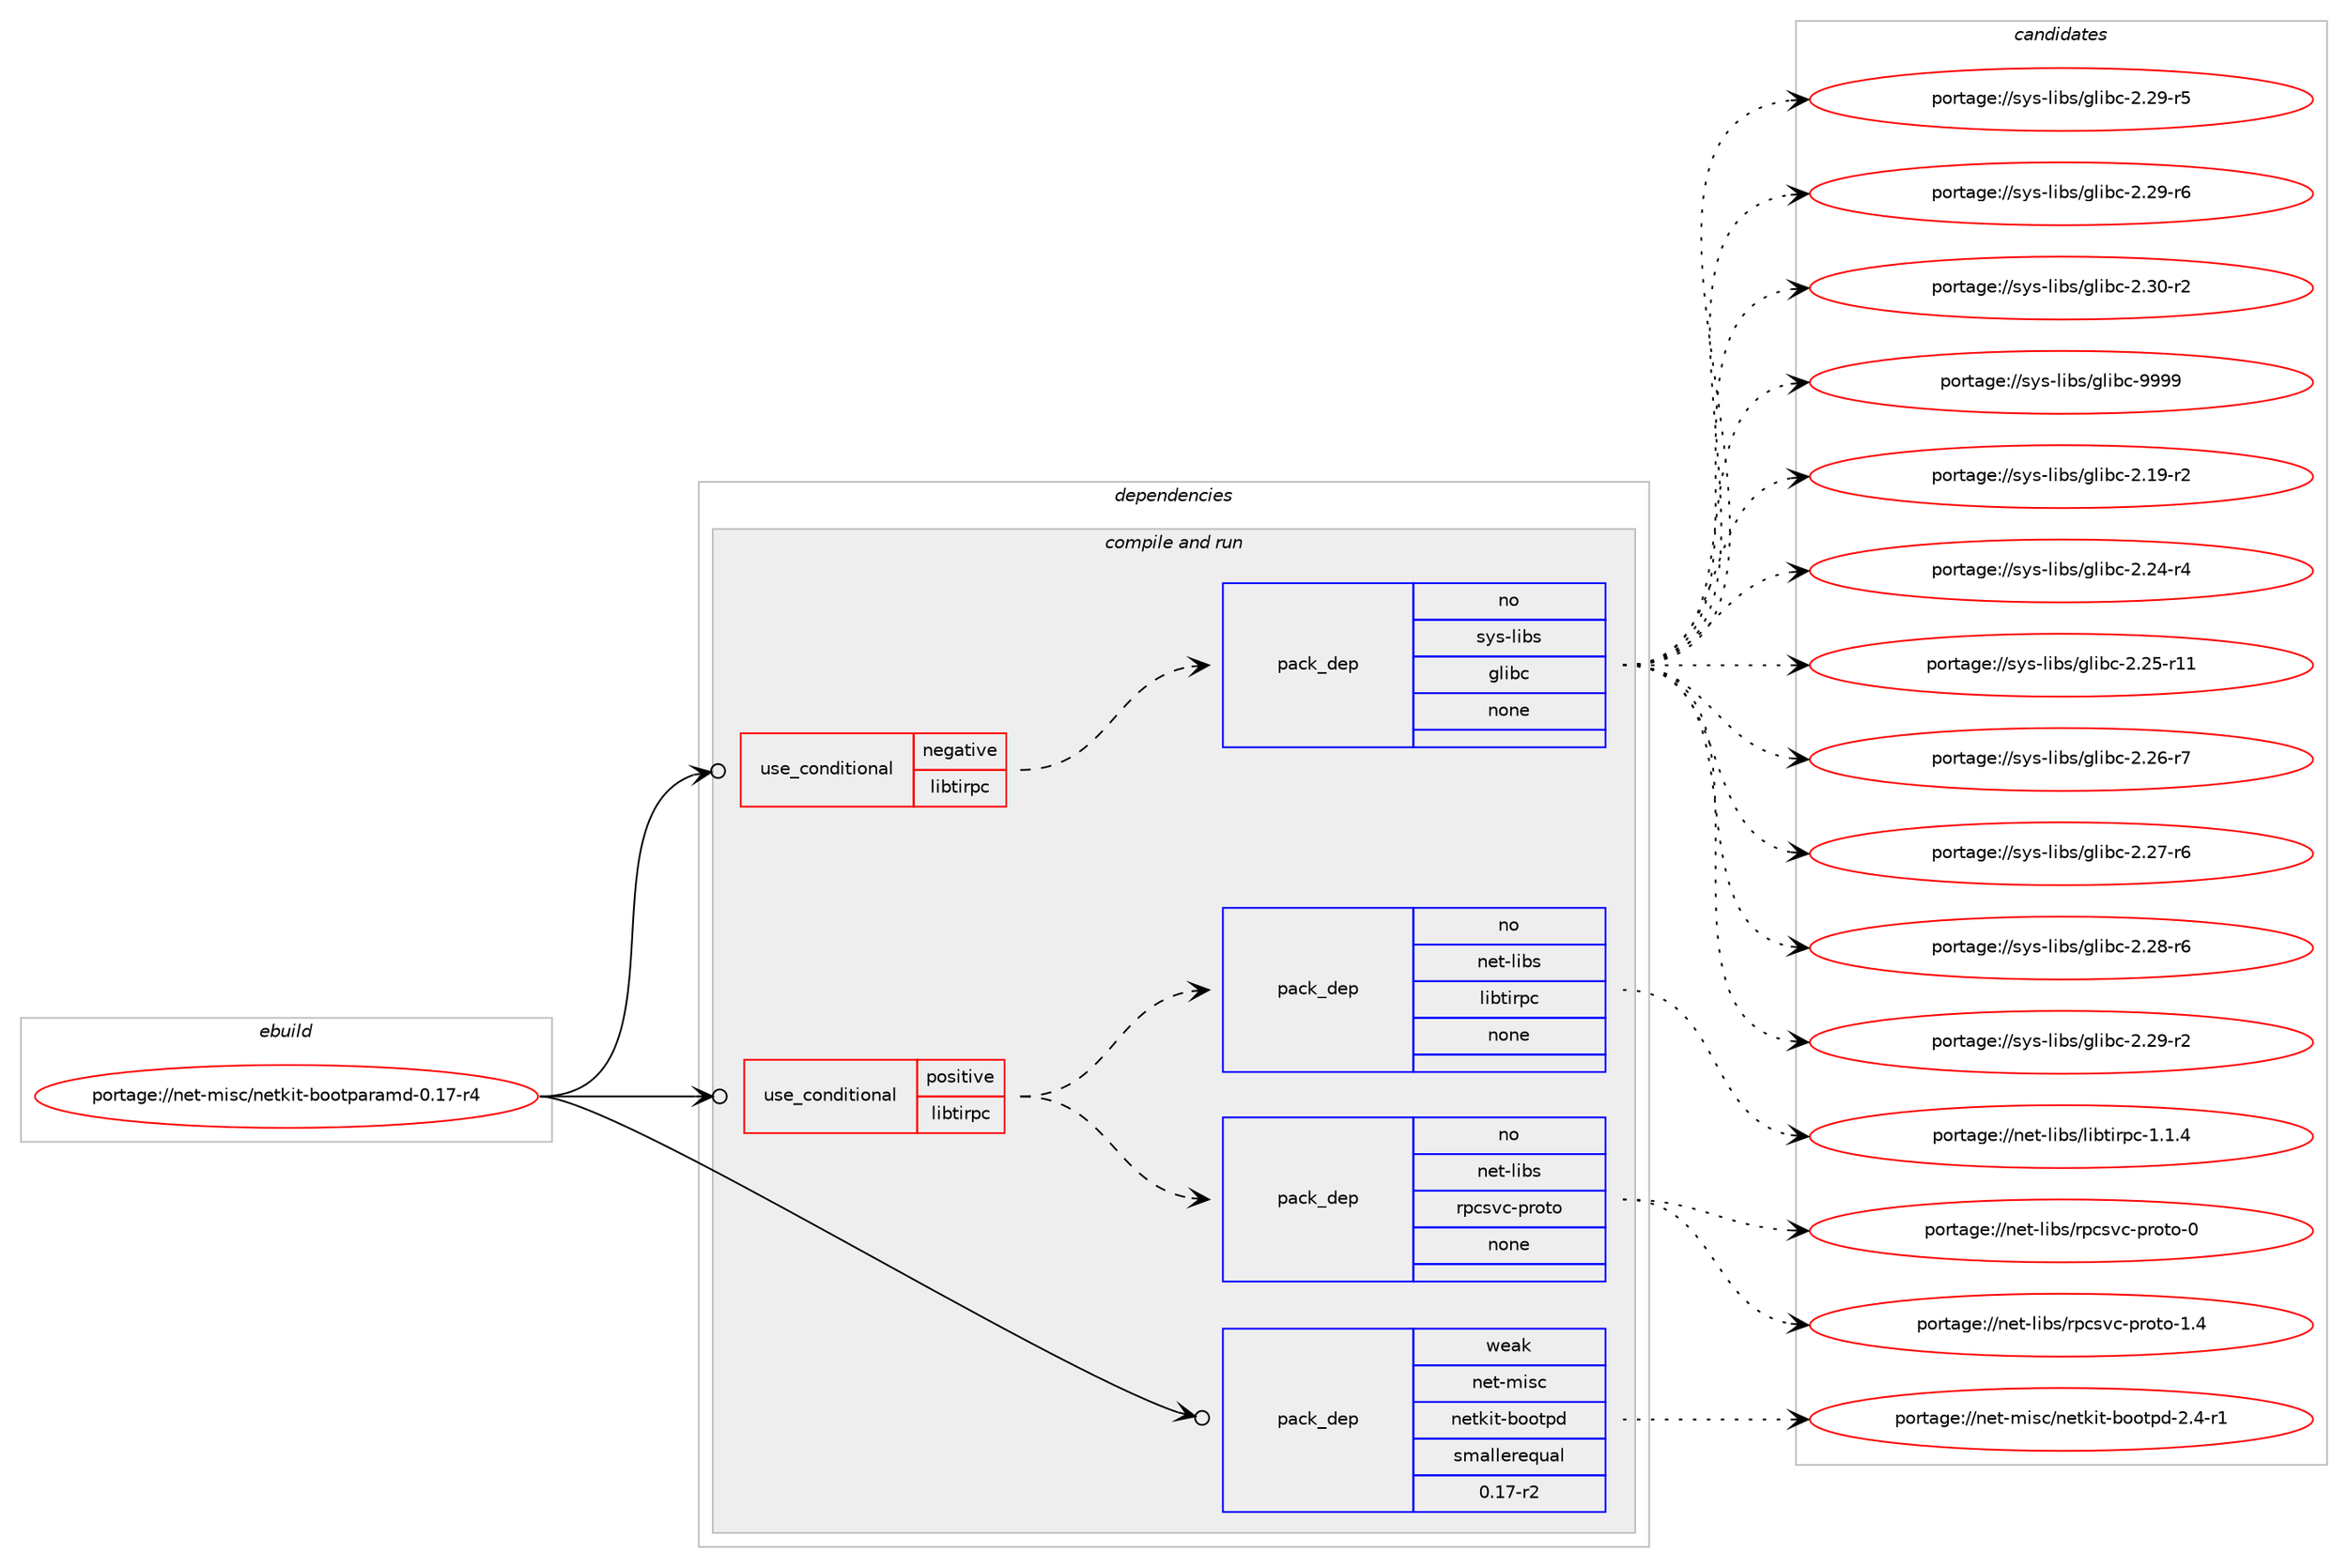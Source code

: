 digraph prolog {

# *************
# Graph options
# *************

newrank=true;
concentrate=true;
compound=true;
graph [rankdir=LR,fontname=Helvetica,fontsize=10,ranksep=1.5];#, ranksep=2.5, nodesep=0.2];
edge  [arrowhead=vee];
node  [fontname=Helvetica,fontsize=10];

# **********
# The ebuild
# **********

subgraph cluster_leftcol {
color=gray;
rank=same;
label=<<i>ebuild</i>>;
id [label="portage://net-misc/netkit-bootparamd-0.17-r4", color=red, width=4, href="../net-misc/netkit-bootparamd-0.17-r4.svg"];
}

# ****************
# The dependencies
# ****************

subgraph cluster_midcol {
color=gray;
label=<<i>dependencies</i>>;
subgraph cluster_compile {
fillcolor="#eeeeee";
style=filled;
label=<<i>compile</i>>;
}
subgraph cluster_compileandrun {
fillcolor="#eeeeee";
style=filled;
label=<<i>compile and run</i>>;
subgraph cond92005 {
dependency367682 [label=<<TABLE BORDER="0" CELLBORDER="1" CELLSPACING="0" CELLPADDING="4"><TR><TD ROWSPAN="3" CELLPADDING="10">use_conditional</TD></TR><TR><TD>negative</TD></TR><TR><TD>libtirpc</TD></TR></TABLE>>, shape=none, color=red];
subgraph pack269555 {
dependency367683 [label=<<TABLE BORDER="0" CELLBORDER="1" CELLSPACING="0" CELLPADDING="4" WIDTH="220"><TR><TD ROWSPAN="6" CELLPADDING="30">pack_dep</TD></TR><TR><TD WIDTH="110">no</TD></TR><TR><TD>sys-libs</TD></TR><TR><TD>glibc</TD></TR><TR><TD>none</TD></TR><TR><TD></TD></TR></TABLE>>, shape=none, color=blue];
}
dependency367682:e -> dependency367683:w [weight=20,style="dashed",arrowhead="vee"];
}
id:e -> dependency367682:w [weight=20,style="solid",arrowhead="odotvee"];
subgraph cond92006 {
dependency367684 [label=<<TABLE BORDER="0" CELLBORDER="1" CELLSPACING="0" CELLPADDING="4"><TR><TD ROWSPAN="3" CELLPADDING="10">use_conditional</TD></TR><TR><TD>positive</TD></TR><TR><TD>libtirpc</TD></TR></TABLE>>, shape=none, color=red];
subgraph pack269556 {
dependency367685 [label=<<TABLE BORDER="0" CELLBORDER="1" CELLSPACING="0" CELLPADDING="4" WIDTH="220"><TR><TD ROWSPAN="6" CELLPADDING="30">pack_dep</TD></TR><TR><TD WIDTH="110">no</TD></TR><TR><TD>net-libs</TD></TR><TR><TD>rpcsvc-proto</TD></TR><TR><TD>none</TD></TR><TR><TD></TD></TR></TABLE>>, shape=none, color=blue];
}
dependency367684:e -> dependency367685:w [weight=20,style="dashed",arrowhead="vee"];
subgraph pack269557 {
dependency367686 [label=<<TABLE BORDER="0" CELLBORDER="1" CELLSPACING="0" CELLPADDING="4" WIDTH="220"><TR><TD ROWSPAN="6" CELLPADDING="30">pack_dep</TD></TR><TR><TD WIDTH="110">no</TD></TR><TR><TD>net-libs</TD></TR><TR><TD>libtirpc</TD></TR><TR><TD>none</TD></TR><TR><TD></TD></TR></TABLE>>, shape=none, color=blue];
}
dependency367684:e -> dependency367686:w [weight=20,style="dashed",arrowhead="vee"];
}
id:e -> dependency367684:w [weight=20,style="solid",arrowhead="odotvee"];
subgraph pack269558 {
dependency367687 [label=<<TABLE BORDER="0" CELLBORDER="1" CELLSPACING="0" CELLPADDING="4" WIDTH="220"><TR><TD ROWSPAN="6" CELLPADDING="30">pack_dep</TD></TR><TR><TD WIDTH="110">weak</TD></TR><TR><TD>net-misc</TD></TR><TR><TD>netkit-bootpd</TD></TR><TR><TD>smallerequal</TD></TR><TR><TD>0.17-r2</TD></TR></TABLE>>, shape=none, color=blue];
}
id:e -> dependency367687:w [weight=20,style="solid",arrowhead="odotvee"];
}
subgraph cluster_run {
fillcolor="#eeeeee";
style=filled;
label=<<i>run</i>>;
}
}

# **************
# The candidates
# **************

subgraph cluster_choices {
rank=same;
color=gray;
label=<<i>candidates</i>>;

subgraph choice269555 {
color=black;
nodesep=1;
choiceportage115121115451081059811547103108105989945504649574511450 [label="portage://sys-libs/glibc-2.19-r2", color=red, width=4,href="../sys-libs/glibc-2.19-r2.svg"];
choiceportage115121115451081059811547103108105989945504650524511452 [label="portage://sys-libs/glibc-2.24-r4", color=red, width=4,href="../sys-libs/glibc-2.24-r4.svg"];
choiceportage11512111545108105981154710310810598994550465053451144949 [label="portage://sys-libs/glibc-2.25-r11", color=red, width=4,href="../sys-libs/glibc-2.25-r11.svg"];
choiceportage115121115451081059811547103108105989945504650544511455 [label="portage://sys-libs/glibc-2.26-r7", color=red, width=4,href="../sys-libs/glibc-2.26-r7.svg"];
choiceportage115121115451081059811547103108105989945504650554511454 [label="portage://sys-libs/glibc-2.27-r6", color=red, width=4,href="../sys-libs/glibc-2.27-r6.svg"];
choiceportage115121115451081059811547103108105989945504650564511454 [label="portage://sys-libs/glibc-2.28-r6", color=red, width=4,href="../sys-libs/glibc-2.28-r6.svg"];
choiceportage115121115451081059811547103108105989945504650574511450 [label="portage://sys-libs/glibc-2.29-r2", color=red, width=4,href="../sys-libs/glibc-2.29-r2.svg"];
choiceportage115121115451081059811547103108105989945504650574511453 [label="portage://sys-libs/glibc-2.29-r5", color=red, width=4,href="../sys-libs/glibc-2.29-r5.svg"];
choiceportage115121115451081059811547103108105989945504650574511454 [label="portage://sys-libs/glibc-2.29-r6", color=red, width=4,href="../sys-libs/glibc-2.29-r6.svg"];
choiceportage115121115451081059811547103108105989945504651484511450 [label="portage://sys-libs/glibc-2.30-r2", color=red, width=4,href="../sys-libs/glibc-2.30-r2.svg"];
choiceportage11512111545108105981154710310810598994557575757 [label="portage://sys-libs/glibc-9999", color=red, width=4,href="../sys-libs/glibc-9999.svg"];
dependency367683:e -> choiceportage115121115451081059811547103108105989945504649574511450:w [style=dotted,weight="100"];
dependency367683:e -> choiceportage115121115451081059811547103108105989945504650524511452:w [style=dotted,weight="100"];
dependency367683:e -> choiceportage11512111545108105981154710310810598994550465053451144949:w [style=dotted,weight="100"];
dependency367683:e -> choiceportage115121115451081059811547103108105989945504650544511455:w [style=dotted,weight="100"];
dependency367683:e -> choiceportage115121115451081059811547103108105989945504650554511454:w [style=dotted,weight="100"];
dependency367683:e -> choiceportage115121115451081059811547103108105989945504650564511454:w [style=dotted,weight="100"];
dependency367683:e -> choiceportage115121115451081059811547103108105989945504650574511450:w [style=dotted,weight="100"];
dependency367683:e -> choiceportage115121115451081059811547103108105989945504650574511453:w [style=dotted,weight="100"];
dependency367683:e -> choiceportage115121115451081059811547103108105989945504650574511454:w [style=dotted,weight="100"];
dependency367683:e -> choiceportage115121115451081059811547103108105989945504651484511450:w [style=dotted,weight="100"];
dependency367683:e -> choiceportage11512111545108105981154710310810598994557575757:w [style=dotted,weight="100"];
}
subgraph choice269556 {
color=black;
nodesep=1;
choiceportage1101011164510810598115471141129911511899451121141111161114548 [label="portage://net-libs/rpcsvc-proto-0", color=red, width=4,href="../net-libs/rpcsvc-proto-0.svg"];
choiceportage11010111645108105981154711411299115118994511211411111611145494652 [label="portage://net-libs/rpcsvc-proto-1.4", color=red, width=4,href="../net-libs/rpcsvc-proto-1.4.svg"];
dependency367685:e -> choiceportage1101011164510810598115471141129911511899451121141111161114548:w [style=dotted,weight="100"];
dependency367685:e -> choiceportage11010111645108105981154711411299115118994511211411111611145494652:w [style=dotted,weight="100"];
}
subgraph choice269557 {
color=black;
nodesep=1;
choiceportage1101011164510810598115471081059811610511411299454946494652 [label="portage://net-libs/libtirpc-1.1.4", color=red, width=4,href="../net-libs/libtirpc-1.1.4.svg"];
dependency367686:e -> choiceportage1101011164510810598115471081059811610511411299454946494652:w [style=dotted,weight="100"];
}
subgraph choice269558 {
color=black;
nodesep=1;
choiceportage1101011164510910511599471101011161071051164598111111116112100455046524511449 [label="portage://net-misc/netkit-bootpd-2.4-r1", color=red, width=4,href="../net-misc/netkit-bootpd-2.4-r1.svg"];
dependency367687:e -> choiceportage1101011164510910511599471101011161071051164598111111116112100455046524511449:w [style=dotted,weight="100"];
}
}

}
